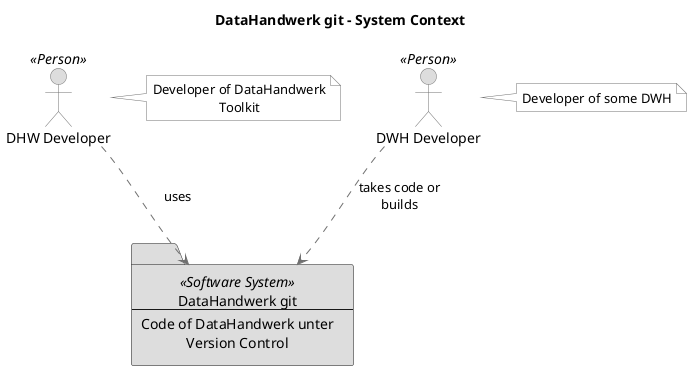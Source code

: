 @startuml(id=DataHandwerkgit-SystemContext)
title DataHandwerk git - System Context

skinparam {
  shadowing false
  arrowColor #707070
  actorBorderColor #707070
  componentBorderColor #707070
  rectangleBorderColor #707070
  noteBackgroundColor #ffffff
  noteBorderColor #707070
  defaultTextAlignment center
  wrapWidth 200
  maxMessageSize 100
}
actor "DHW Developer" <<Person>> as 1 #dddddd
note right of 1
  Developer of DataHandwerk Toolkit
end note
actor "DWH Developer" <<Person>> as 7 #dddddd
note right of 7
  Developer of some DWH
end note
folder 6 <<Software System>> #dddddd [
  DataHandwerk git
  --
  Code of DataHandwerk unter Version Control
]
1 .[#707070].> 6 : uses
7 .[#707070].> 6 : takes code or builds
@enduml